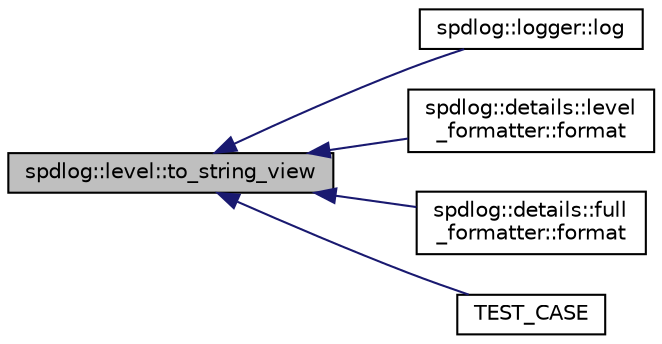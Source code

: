 digraph "spdlog::level::to_string_view"
{
  edge [fontname="Helvetica",fontsize="10",labelfontname="Helvetica",labelfontsize="10"];
  node [fontname="Helvetica",fontsize="10",shape=record];
  rankdir="LR";
  Node1 [label="spdlog::level::to_string_view",height=0.2,width=0.4,color="black", fillcolor="grey75", style="filled" fontcolor="black"];
  Node1 -> Node2 [dir="back",color="midnightblue",fontsize="10",style="solid",fontname="Helvetica"];
  Node2 [label="spdlog::logger::log",height=0.2,width=0.4,color="black", fillcolor="white", style="filled",URL="$classspdlog_1_1logger.html#a92c2697af57b0f2b98effdcc06f130a1"];
  Node1 -> Node3 [dir="back",color="midnightblue",fontsize="10",style="solid",fontname="Helvetica"];
  Node3 [label="spdlog::details::level\l_formatter::format",height=0.2,width=0.4,color="black", fillcolor="white", style="filled",URL="$classspdlog_1_1details_1_1level__formatter.html#a36967967164ade9221ad216e0b617749"];
  Node1 -> Node4 [dir="back",color="midnightblue",fontsize="10",style="solid",fontname="Helvetica"];
  Node4 [label="spdlog::details::full\l_formatter::format",height=0.2,width=0.4,color="black", fillcolor="white", style="filled",URL="$classspdlog_1_1details_1_1full__formatter.html#a11da1d2ec8378841d228df071915da35"];
  Node1 -> Node5 [dir="back",color="midnightblue",fontsize="10",style="solid",fontname="Helvetica"];
  Node5 [label="TEST_CASE",height=0.2,width=0.4,color="black", fillcolor="white", style="filled",URL="$test__misc_8cpp.html#add82e8fb535a74213a0a7b22728b4bbc"];
}
